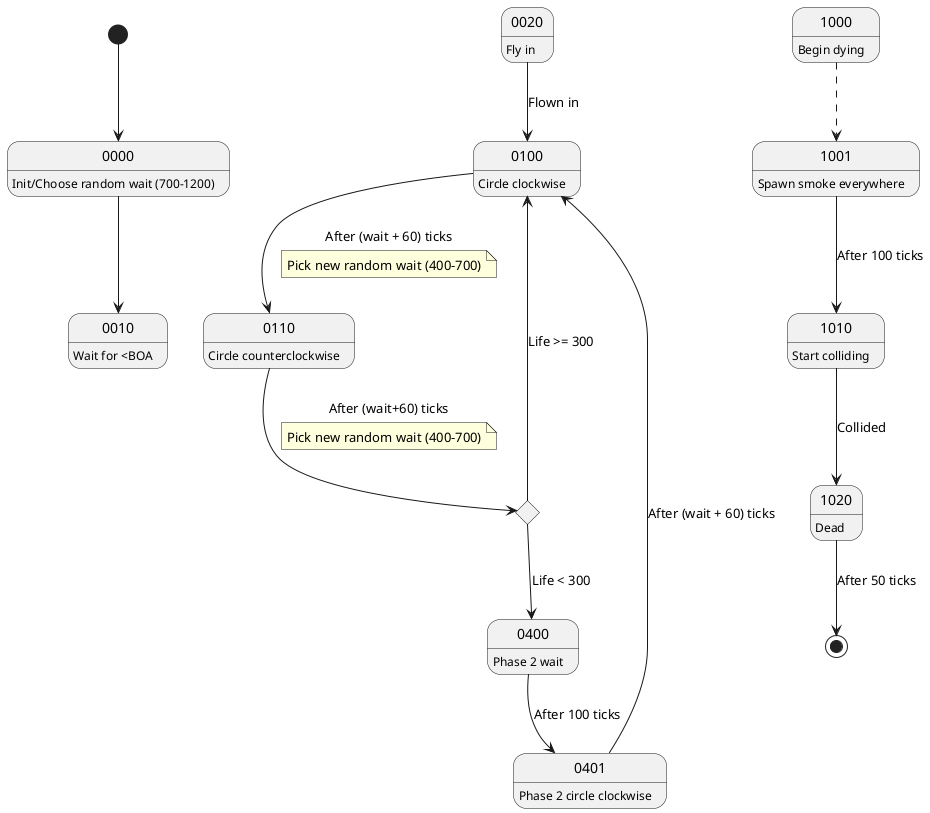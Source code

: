 @startuml Boss 6 - The Sisters
[*] --> 0000
0000 : Init/Choose random wait (700-1200)
0000 --> 0010

0010 : Wait for <BOA

0020 : Fly in
0020 --> 0100 : Flown in

0100 : Circle clockwise
0100 --> 0110 : After (wait + 60) ticks
note on link : Pick new random wait (400-700)

0110 : Circle counterclockwise
state if <<choice>>
0110 --> if : After (wait+60) ticks
note on link : Pick new random wait (400-700)

if --> 0400 : Life < 300
if --> 0100 : Life >= 300

0400 : Phase 2 wait
0400 --> 0401 : After 100 ticks

0401 : Phase 2 circle clockwise
0401 --> 0100 : After (wait + 60) ticks

1000 : Begin dying
1000 -[dashed]-> 1001

1001 : Spawn smoke everywhere
1001 --> 1010 : After 100 ticks

1010 : Start colliding
1010 --> 1020 : Collided

1020 : Dead
1020 --> [*] : After 50 ticks

@enduml

@startuml Dragon Body

[*] --> 0000
0000 : Normal circling
note right
The circling code works by
using npc->pNpc->count1 as
an angle that the body will
convert to x/y coordinates
to gradually move towards.
end note
0000 -[dashed]-> 0010

0010 : Face Quote

0100 : Phase 2 circling/Face Quote

1000 : Become invulnerable
1000 -[dashed]-> 1001

1001 : Phase 2 circling/Face center

@enduml

@startuml Dragon Head

[*] --> 0000
0000 : Idle
0000 --> 0001

0001 : Wait for phase change

0100 : Start
0100 -[dashed]-> 0200

0200 : Pick random wait
0200 -[dashed]-> 0201

0201 : Wait out timer
0201 --> 0210 : After 100-200 ticks

0210 : Open mouth
0210 --> 0220 : After 150 ticks
0210 --> 0300 : 10 damage taken

0220 : Shoot fire
0220 --> 0200 : After 50 ticks

0300 : Stunned
0300 --> 0200 : After 100 ticks

0400 : Init phase 2
0400 -[dashed]-> 0401

0401 : Shoot phase 2 fire

1000 : Permanently stunned/Dead

@enduml